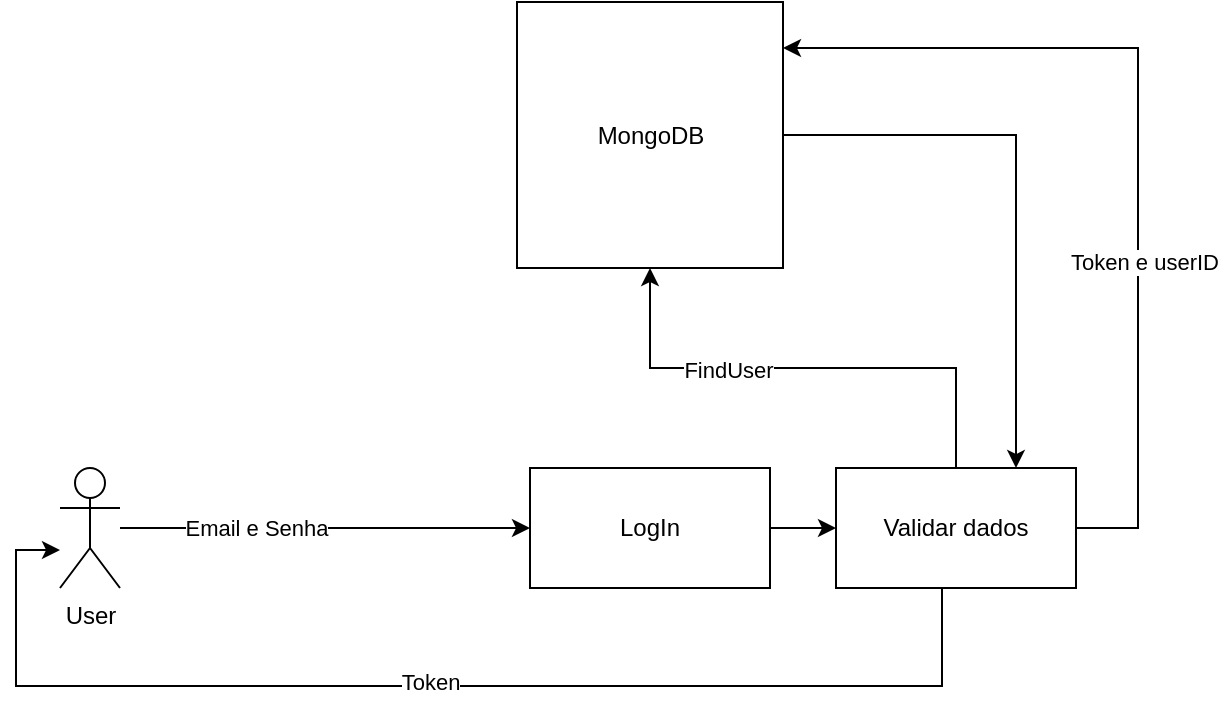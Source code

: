 <mxfile version="20.2.8" type="github">
  <diagram id="C5RBs43oDa-KdzZeNtuy" name="Page-1">
    <mxGraphModel dx="1822" dy="668" grid="0" gridSize="10" guides="1" tooltips="1" connect="1" arrows="1" fold="1" page="0" pageScale="1" pageWidth="827" pageHeight="1169" math="0" shadow="0">
      <root>
        <mxCell id="WIyWlLk6GJQsqaUBKTNV-0" />
        <mxCell id="WIyWlLk6GJQsqaUBKTNV-1" parent="WIyWlLk6GJQsqaUBKTNV-0" />
        <mxCell id="jcrsmd48hvokRtX5_SHv-19" style="edgeStyle=orthogonalEdgeStyle;rounded=0;orthogonalLoop=1;jettySize=auto;html=1;entryX=0.75;entryY=0;entryDx=0;entryDy=0;" edge="1" parent="WIyWlLk6GJQsqaUBKTNV-1" source="jcrsmd48hvokRtX5_SHv-0" target="jcrsmd48hvokRtX5_SHv-2">
          <mxGeometry relative="1" as="geometry" />
        </mxCell>
        <mxCell id="jcrsmd48hvokRtX5_SHv-0" value="MongoDB" style="whiteSpace=wrap;html=1;aspect=fixed;" vertex="1" parent="WIyWlLk6GJQsqaUBKTNV-1">
          <mxGeometry x="-115.5" y="3" width="133" height="133" as="geometry" />
        </mxCell>
        <mxCell id="jcrsmd48hvokRtX5_SHv-14" value="" style="edgeStyle=orthogonalEdgeStyle;rounded=0;orthogonalLoop=1;jettySize=auto;html=1;" edge="1" parent="WIyWlLk6GJQsqaUBKTNV-1" source="jcrsmd48hvokRtX5_SHv-1" target="jcrsmd48hvokRtX5_SHv-2">
          <mxGeometry relative="1" as="geometry" />
        </mxCell>
        <mxCell id="jcrsmd48hvokRtX5_SHv-15" style="edgeStyle=orthogonalEdgeStyle;rounded=0;orthogonalLoop=1;jettySize=auto;html=1;exitX=0.5;exitY=0;exitDx=0;exitDy=0;" edge="1" parent="WIyWlLk6GJQsqaUBKTNV-1" source="jcrsmd48hvokRtX5_SHv-2" target="jcrsmd48hvokRtX5_SHv-0">
          <mxGeometry relative="1" as="geometry" />
        </mxCell>
        <mxCell id="jcrsmd48hvokRtX5_SHv-16" value="FindUser" style="edgeLabel;html=1;align=center;verticalAlign=middle;resizable=0;points=[];" vertex="1" connectable="0" parent="jcrsmd48hvokRtX5_SHv-15">
          <mxGeometry x="0.302" y="1" relative="1" as="geometry">
            <mxPoint as="offset" />
          </mxGeometry>
        </mxCell>
        <mxCell id="jcrsmd48hvokRtX5_SHv-1" value="LogIn" style="rounded=0;whiteSpace=wrap;html=1;" vertex="1" parent="WIyWlLk6GJQsqaUBKTNV-1">
          <mxGeometry x="-109" y="236" width="120" height="60" as="geometry" />
        </mxCell>
        <mxCell id="jcrsmd48hvokRtX5_SHv-20" style="edgeStyle=orthogonalEdgeStyle;rounded=0;orthogonalLoop=1;jettySize=auto;html=1;" edge="1" parent="WIyWlLk6GJQsqaUBKTNV-1" source="jcrsmd48hvokRtX5_SHv-2" target="jcrsmd48hvokRtX5_SHv-5">
          <mxGeometry relative="1" as="geometry">
            <mxPoint x="-375" y="277" as="targetPoint" />
            <Array as="points">
              <mxPoint x="97" y="345" />
              <mxPoint x="-366" y="345" />
              <mxPoint x="-366" y="277" />
            </Array>
          </mxGeometry>
        </mxCell>
        <mxCell id="jcrsmd48hvokRtX5_SHv-22" value="Token" style="edgeLabel;html=1;align=center;verticalAlign=middle;resizable=0;points=[];" vertex="1" connectable="0" parent="jcrsmd48hvokRtX5_SHv-20">
          <mxGeometry x="0.013" y="-2" relative="1" as="geometry">
            <mxPoint as="offset" />
          </mxGeometry>
        </mxCell>
        <mxCell id="jcrsmd48hvokRtX5_SHv-23" style="edgeStyle=orthogonalEdgeStyle;rounded=0;orthogonalLoop=1;jettySize=auto;html=1;" edge="1" parent="WIyWlLk6GJQsqaUBKTNV-1" source="jcrsmd48hvokRtX5_SHv-2" target="jcrsmd48hvokRtX5_SHv-0">
          <mxGeometry relative="1" as="geometry">
            <mxPoint x="206" y="26" as="targetPoint" />
            <Array as="points">
              <mxPoint x="195" y="266" />
              <mxPoint x="195" y="26" />
            </Array>
          </mxGeometry>
        </mxCell>
        <mxCell id="jcrsmd48hvokRtX5_SHv-24" value="Token e userID" style="edgeLabel;html=1;align=center;verticalAlign=middle;resizable=0;points=[];" vertex="1" connectable="0" parent="jcrsmd48hvokRtX5_SHv-23">
          <mxGeometry x="-0.269" y="-3" relative="1" as="geometry">
            <mxPoint as="offset" />
          </mxGeometry>
        </mxCell>
        <mxCell id="jcrsmd48hvokRtX5_SHv-2" value="Validar dados" style="rounded=0;whiteSpace=wrap;html=1;" vertex="1" parent="WIyWlLk6GJQsqaUBKTNV-1">
          <mxGeometry x="44" y="236" width="120" height="60" as="geometry" />
        </mxCell>
        <mxCell id="jcrsmd48hvokRtX5_SHv-8" style="edgeStyle=orthogonalEdgeStyle;rounded=0;orthogonalLoop=1;jettySize=auto;html=1;" edge="1" parent="WIyWlLk6GJQsqaUBKTNV-1" source="jcrsmd48hvokRtX5_SHv-5" target="jcrsmd48hvokRtX5_SHv-1">
          <mxGeometry relative="1" as="geometry" />
        </mxCell>
        <mxCell id="jcrsmd48hvokRtX5_SHv-9" value="Email e Senha" style="edgeLabel;html=1;align=center;verticalAlign=middle;resizable=0;points=[];" vertex="1" connectable="0" parent="jcrsmd48hvokRtX5_SHv-8">
          <mxGeometry x="-0.337" relative="1" as="geometry">
            <mxPoint as="offset" />
          </mxGeometry>
        </mxCell>
        <mxCell id="jcrsmd48hvokRtX5_SHv-5" value="User" style="shape=umlActor;verticalLabelPosition=bottom;verticalAlign=top;html=1;outlineConnect=0;" vertex="1" parent="WIyWlLk6GJQsqaUBKTNV-1">
          <mxGeometry x="-344" y="236" width="30" height="60" as="geometry" />
        </mxCell>
      </root>
    </mxGraphModel>
  </diagram>
</mxfile>
